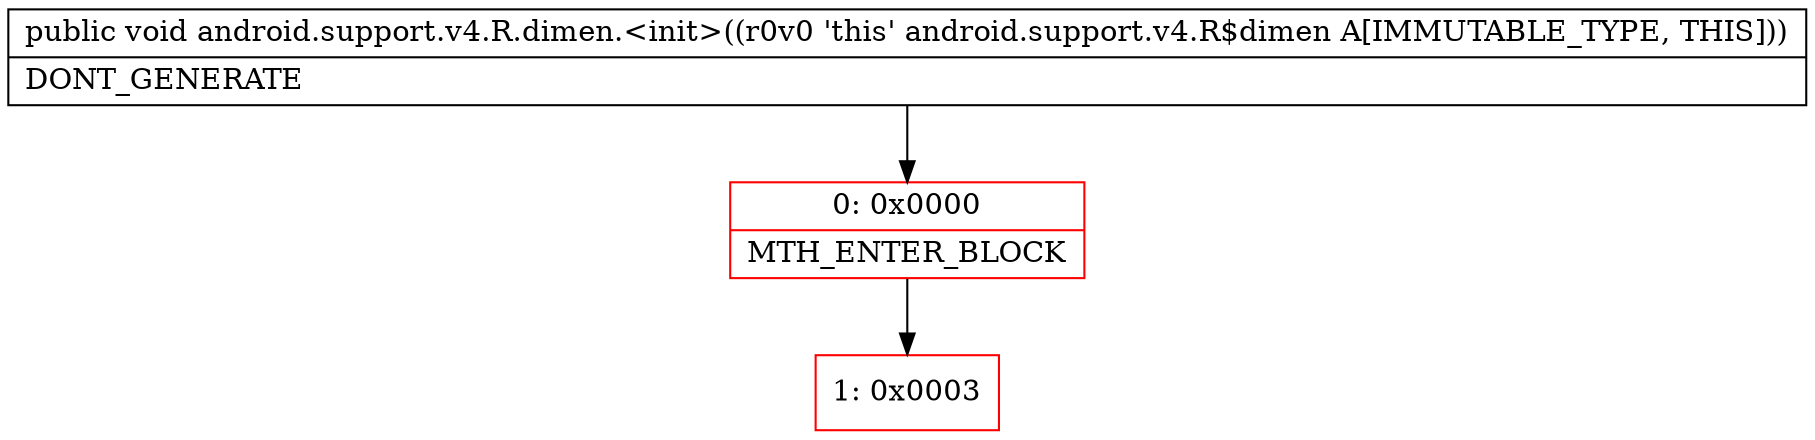 digraph "CFG forandroid.support.v4.R.dimen.\<init\>()V" {
subgraph cluster_Region_1149141702 {
label = "R(0)";
node [shape=record,color=blue];
}
Node_0 [shape=record,color=red,label="{0\:\ 0x0000|MTH_ENTER_BLOCK\l}"];
Node_1 [shape=record,color=red,label="{1\:\ 0x0003}"];
MethodNode[shape=record,label="{public void android.support.v4.R.dimen.\<init\>((r0v0 'this' android.support.v4.R$dimen A[IMMUTABLE_TYPE, THIS]))  | DONT_GENERATE\l}"];
MethodNode -> Node_0;
Node_0 -> Node_1;
}

